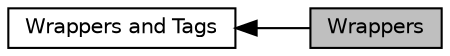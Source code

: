 digraph "Wrappers"
{
  edge [fontname="Helvetica",fontsize="10",labelfontname="Helvetica",labelfontsize="10"];
  node [fontname="Helvetica",fontsize="10",shape=box];
  rankdir=LR;
  Node2 [label="Wrappers and Tags",height=0.2,width=0.4,color="black", fillcolor="white", style="filled",URL="$group__wrappers__and__tags.html",tooltip=" "];
  Node1 [label="Wrappers",height=0.2,width=0.4,color="black", fillcolor="grey75", style="filled", fontcolor="black",tooltip="Data structures used to wrap around data types."];
  Node2->Node1 [shape=plaintext, dir="back", style="solid"];
}

